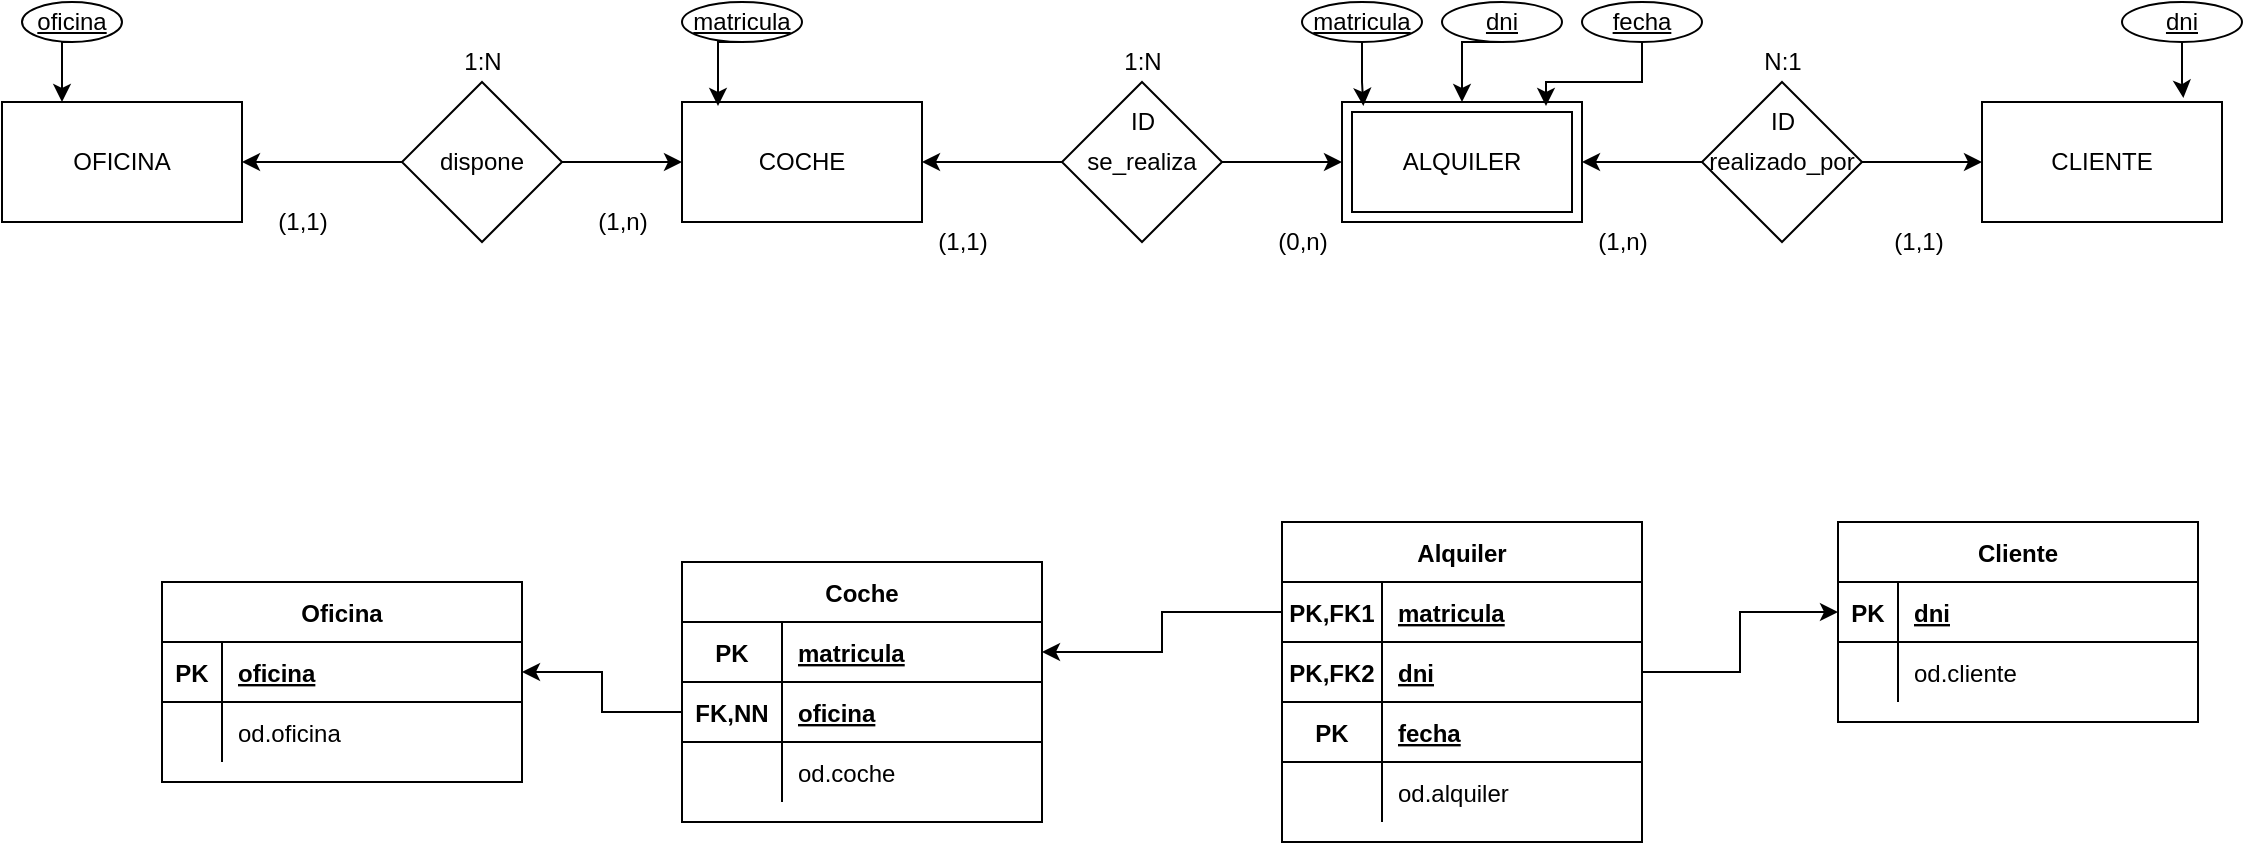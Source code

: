 <mxfile version="15.7.3" type="device"><diagram id="OeHgti2wvEYMSS4NJMU1" name="Página-1"><mxGraphModel dx="1022" dy="539" grid="1" gridSize="10" guides="1" tooltips="1" connect="1" arrows="1" fold="1" page="1" pageScale="1" pageWidth="2336" pageHeight="1654" math="0" shadow="0"><root><mxCell id="0"/><mxCell id="1" parent="0"/><mxCell id="LjCbbcylGN1QyjFw-EZN-1" value="COCHE" style="rounded=0;whiteSpace=wrap;html=1;" vertex="1" parent="1"><mxGeometry x="570" y="220" width="120" height="60" as="geometry"/></mxCell><mxCell id="LjCbbcylGN1QyjFw-EZN-3" value="CLIENTE" style="rounded=0;whiteSpace=wrap;html=1;" vertex="1" parent="1"><mxGeometry x="1220" y="220" width="120" height="60" as="geometry"/></mxCell><mxCell id="LjCbbcylGN1QyjFw-EZN-4" value="OFICINA" style="rounded=0;whiteSpace=wrap;html=1;" vertex="1" parent="1"><mxGeometry x="230" y="220" width="120" height="60" as="geometry"/></mxCell><mxCell id="LjCbbcylGN1QyjFw-EZN-8" value="" style="edgeStyle=orthogonalEdgeStyle;rounded=0;orthogonalLoop=1;jettySize=auto;html=1;" edge="1" parent="1" source="LjCbbcylGN1QyjFw-EZN-5" target="LjCbbcylGN1QyjFw-EZN-4"><mxGeometry relative="1" as="geometry"/></mxCell><mxCell id="LjCbbcylGN1QyjFw-EZN-9" value="" style="edgeStyle=orthogonalEdgeStyle;rounded=0;orthogonalLoop=1;jettySize=auto;html=1;" edge="1" parent="1" source="LjCbbcylGN1QyjFw-EZN-5" target="LjCbbcylGN1QyjFw-EZN-1"><mxGeometry relative="1" as="geometry"/></mxCell><mxCell id="LjCbbcylGN1QyjFw-EZN-5" value="dispone" style="rhombus;whiteSpace=wrap;html=1;" vertex="1" parent="1"><mxGeometry x="430" y="210" width="80" height="80" as="geometry"/></mxCell><mxCell id="LjCbbcylGN1QyjFw-EZN-11" value="" style="edgeStyle=orthogonalEdgeStyle;rounded=0;orthogonalLoop=1;jettySize=auto;html=1;" edge="1" parent="1" source="LjCbbcylGN1QyjFw-EZN-6" target="LjCbbcylGN1QyjFw-EZN-3"><mxGeometry relative="1" as="geometry"/></mxCell><mxCell id="LjCbbcylGN1QyjFw-EZN-14" value="" style="edgeStyle=orthogonalEdgeStyle;rounded=0;orthogonalLoop=1;jettySize=auto;html=1;" edge="1" parent="1" source="LjCbbcylGN1QyjFw-EZN-6"><mxGeometry relative="1" as="geometry"><mxPoint x="1020" y="250.0" as="targetPoint"/></mxGeometry></mxCell><mxCell id="LjCbbcylGN1QyjFw-EZN-6" value="realizado_por" style="rhombus;whiteSpace=wrap;html=1;" vertex="1" parent="1"><mxGeometry x="1080" y="210" width="80" height="80" as="geometry"/></mxCell><mxCell id="LjCbbcylGN1QyjFw-EZN-13" value="" style="edgeStyle=orthogonalEdgeStyle;rounded=0;orthogonalLoop=1;jettySize=auto;html=1;" edge="1" parent="1" source="LjCbbcylGN1QyjFw-EZN-7"><mxGeometry relative="1" as="geometry"><mxPoint x="900" y="250.0" as="targetPoint"/></mxGeometry></mxCell><mxCell id="LjCbbcylGN1QyjFw-EZN-15" style="edgeStyle=orthogonalEdgeStyle;rounded=0;orthogonalLoop=1;jettySize=auto;html=1;entryX=1;entryY=0.5;entryDx=0;entryDy=0;" edge="1" parent="1" source="LjCbbcylGN1QyjFw-EZN-7" target="LjCbbcylGN1QyjFw-EZN-1"><mxGeometry relative="1" as="geometry"/></mxCell><mxCell id="LjCbbcylGN1QyjFw-EZN-7" value="se_realiza" style="rhombus;whiteSpace=wrap;html=1;" vertex="1" parent="1"><mxGeometry x="760" y="210" width="80" height="80" as="geometry"/></mxCell><mxCell id="LjCbbcylGN1QyjFw-EZN-17" value="(1,n)" style="text;html=1;align=center;verticalAlign=middle;resizable=0;points=[];autosize=1;strokeColor=none;fillColor=none;" vertex="1" parent="1"><mxGeometry x="520" y="270" width="40" height="20" as="geometry"/></mxCell><mxCell id="LjCbbcylGN1QyjFw-EZN-18" value="(1,1)" style="text;html=1;align=center;verticalAlign=middle;resizable=0;points=[];autosize=1;strokeColor=none;fillColor=none;" vertex="1" parent="1"><mxGeometry x="360" y="270" width="40" height="20" as="geometry"/></mxCell><mxCell id="LjCbbcylGN1QyjFw-EZN-19" value="(0,n)" style="text;html=1;align=center;verticalAlign=middle;resizable=0;points=[];autosize=1;strokeColor=none;fillColor=none;" vertex="1" parent="1"><mxGeometry x="860" y="280" width="40" height="20" as="geometry"/></mxCell><mxCell id="LjCbbcylGN1QyjFw-EZN-20" value="(1,1)" style="text;html=1;align=center;verticalAlign=middle;resizable=0;points=[];autosize=1;strokeColor=none;fillColor=none;" vertex="1" parent="1"><mxGeometry x="690" y="280" width="40" height="20" as="geometry"/></mxCell><mxCell id="LjCbbcylGN1QyjFw-EZN-21" value="(1,1)" style="text;html=1;align=center;verticalAlign=middle;resizable=0;points=[];autosize=1;strokeColor=none;fillColor=none;" vertex="1" parent="1"><mxGeometry x="1168" y="280" width="40" height="20" as="geometry"/></mxCell><mxCell id="LjCbbcylGN1QyjFw-EZN-22" value="(1,n)" style="text;html=1;align=center;verticalAlign=middle;resizable=0;points=[];autosize=1;strokeColor=none;fillColor=none;" vertex="1" parent="1"><mxGeometry x="1020" y="280" width="40" height="20" as="geometry"/></mxCell><mxCell id="LjCbbcylGN1QyjFw-EZN-23" value="1:N" style="text;html=1;align=center;verticalAlign=middle;resizable=0;points=[];autosize=1;strokeColor=none;fillColor=none;" vertex="1" parent="1"><mxGeometry x="455" y="190" width="30" height="20" as="geometry"/></mxCell><mxCell id="LjCbbcylGN1QyjFw-EZN-24" value="1:N" style="text;html=1;align=center;verticalAlign=middle;resizable=0;points=[];autosize=1;strokeColor=none;fillColor=none;" vertex="1" parent="1"><mxGeometry x="785" y="190" width="30" height="20" as="geometry"/></mxCell><mxCell id="LjCbbcylGN1QyjFw-EZN-25" value="N:1" style="text;html=1;align=center;verticalAlign=middle;resizable=0;points=[];autosize=1;strokeColor=none;fillColor=none;" vertex="1" parent="1"><mxGeometry x="1105" y="190" width="30" height="20" as="geometry"/></mxCell><mxCell id="LjCbbcylGN1QyjFw-EZN-26" value="ID" style="text;html=1;align=center;verticalAlign=middle;resizable=0;points=[];autosize=1;strokeColor=none;fillColor=none;" vertex="1" parent="1"><mxGeometry x="785" y="220" width="30" height="20" as="geometry"/></mxCell><mxCell id="LjCbbcylGN1QyjFw-EZN-27" value="ID" style="text;html=1;align=center;verticalAlign=middle;resizable=0;points=[];autosize=1;strokeColor=none;fillColor=none;" vertex="1" parent="1"><mxGeometry x="1105" y="220" width="30" height="20" as="geometry"/></mxCell><mxCell id="LjCbbcylGN1QyjFw-EZN-29" value="ALQUILER" style="shape=ext;margin=3;double=1;whiteSpace=wrap;html=1;align=center;" vertex="1" parent="1"><mxGeometry x="900" y="220" width="120" height="60" as="geometry"/></mxCell><mxCell id="LjCbbcylGN1QyjFw-EZN-31" style="edgeStyle=orthogonalEdgeStyle;rounded=0;orthogonalLoop=1;jettySize=auto;html=1;exitX=0.5;exitY=1;exitDx=0;exitDy=0;entryX=0.25;entryY=0;entryDx=0;entryDy=0;" edge="1" parent="1" source="LjCbbcylGN1QyjFw-EZN-30" target="LjCbbcylGN1QyjFw-EZN-4"><mxGeometry relative="1" as="geometry"/></mxCell><mxCell id="LjCbbcylGN1QyjFw-EZN-30" value="oficina" style="ellipse;whiteSpace=wrap;html=1;align=center;fontStyle=4;" vertex="1" parent="1"><mxGeometry x="240" y="170" width="50" height="20" as="geometry"/></mxCell><mxCell id="LjCbbcylGN1QyjFw-EZN-35" style="edgeStyle=orthogonalEdgeStyle;rounded=0;orthogonalLoop=1;jettySize=auto;html=1;exitX=0.5;exitY=1;exitDx=0;exitDy=0;entryX=0.15;entryY=0.033;entryDx=0;entryDy=0;entryPerimeter=0;" edge="1" parent="1" source="LjCbbcylGN1QyjFw-EZN-33" target="LjCbbcylGN1QyjFw-EZN-1"><mxGeometry relative="1" as="geometry"/></mxCell><mxCell id="LjCbbcylGN1QyjFw-EZN-33" value="matricula" style="ellipse;whiteSpace=wrap;html=1;align=center;fontStyle=4;" vertex="1" parent="1"><mxGeometry x="570" y="170" width="60" height="20" as="geometry"/></mxCell><mxCell id="LjCbbcylGN1QyjFw-EZN-37" style="edgeStyle=orthogonalEdgeStyle;rounded=0;orthogonalLoop=1;jettySize=auto;html=1;entryX=0.089;entryY=0.033;entryDx=0;entryDy=0;entryPerimeter=0;" edge="1" parent="1" source="LjCbbcylGN1QyjFw-EZN-36" target="LjCbbcylGN1QyjFw-EZN-29"><mxGeometry relative="1" as="geometry"/></mxCell><mxCell id="LjCbbcylGN1QyjFw-EZN-36" value="matricula" style="ellipse;whiteSpace=wrap;html=1;align=center;fontStyle=4;" vertex="1" parent="1"><mxGeometry x="880" y="170" width="60" height="20" as="geometry"/></mxCell><mxCell id="LjCbbcylGN1QyjFw-EZN-41" style="edgeStyle=orthogonalEdgeStyle;rounded=0;orthogonalLoop=1;jettySize=auto;html=1;exitX=0.5;exitY=1;exitDx=0;exitDy=0;entryX=0.5;entryY=0;entryDx=0;entryDy=0;" edge="1" parent="1" source="LjCbbcylGN1QyjFw-EZN-38" target="LjCbbcylGN1QyjFw-EZN-29"><mxGeometry relative="1" as="geometry"/></mxCell><mxCell id="LjCbbcylGN1QyjFw-EZN-38" value="dni" style="ellipse;whiteSpace=wrap;html=1;align=center;fontStyle=4;" vertex="1" parent="1"><mxGeometry x="950" y="170" width="60" height="20" as="geometry"/></mxCell><mxCell id="LjCbbcylGN1QyjFw-EZN-42" style="edgeStyle=orthogonalEdgeStyle;rounded=0;orthogonalLoop=1;jettySize=auto;html=1;entryX=0.85;entryY=0.033;entryDx=0;entryDy=0;entryPerimeter=0;" edge="1" parent="1" source="LjCbbcylGN1QyjFw-EZN-39" target="LjCbbcylGN1QyjFw-EZN-29"><mxGeometry relative="1" as="geometry"/></mxCell><mxCell id="LjCbbcylGN1QyjFw-EZN-39" value="fecha" style="ellipse;whiteSpace=wrap;html=1;align=center;fontStyle=4;" vertex="1" parent="1"><mxGeometry x="1020" y="170" width="60" height="20" as="geometry"/></mxCell><mxCell id="LjCbbcylGN1QyjFw-EZN-43" style="edgeStyle=orthogonalEdgeStyle;rounded=0;orthogonalLoop=1;jettySize=auto;html=1;entryX=0.839;entryY=-0.033;entryDx=0;entryDy=0;entryPerimeter=0;" edge="1" parent="1" source="LjCbbcylGN1QyjFw-EZN-40" target="LjCbbcylGN1QyjFw-EZN-3"><mxGeometry relative="1" as="geometry"/></mxCell><mxCell id="LjCbbcylGN1QyjFw-EZN-40" value="dni" style="ellipse;whiteSpace=wrap;html=1;align=center;fontStyle=4;" vertex="1" parent="1"><mxGeometry x="1290" y="170" width="60" height="20" as="geometry"/></mxCell><mxCell id="LjCbbcylGN1QyjFw-EZN-44" value="Oficina" style="shape=table;startSize=30;container=1;collapsible=1;childLayout=tableLayout;fixedRows=1;rowLines=0;fontStyle=1;align=center;resizeLast=1;" vertex="1" parent="1"><mxGeometry x="310" y="460" width="180" height="100" as="geometry"/></mxCell><mxCell id="LjCbbcylGN1QyjFw-EZN-45" value="" style="shape=partialRectangle;collapsible=0;dropTarget=0;pointerEvents=0;fillColor=none;top=0;left=0;bottom=1;right=0;points=[[0,0.5],[1,0.5]];portConstraint=eastwest;" vertex="1" parent="LjCbbcylGN1QyjFw-EZN-44"><mxGeometry y="30" width="180" height="30" as="geometry"/></mxCell><mxCell id="LjCbbcylGN1QyjFw-EZN-46" value="PK" style="shape=partialRectangle;connectable=0;fillColor=none;top=0;left=0;bottom=0;right=0;fontStyle=1;overflow=hidden;" vertex="1" parent="LjCbbcylGN1QyjFw-EZN-45"><mxGeometry width="30" height="30" as="geometry"><mxRectangle width="30" height="30" as="alternateBounds"/></mxGeometry></mxCell><mxCell id="LjCbbcylGN1QyjFw-EZN-47" value="oficina" style="shape=partialRectangle;connectable=0;fillColor=none;top=0;left=0;bottom=0;right=0;align=left;spacingLeft=6;fontStyle=5;overflow=hidden;" vertex="1" parent="LjCbbcylGN1QyjFw-EZN-45"><mxGeometry x="30" width="150" height="30" as="geometry"><mxRectangle width="150" height="30" as="alternateBounds"/></mxGeometry></mxCell><mxCell id="LjCbbcylGN1QyjFw-EZN-48" value="" style="shape=partialRectangle;collapsible=0;dropTarget=0;pointerEvents=0;fillColor=none;top=0;left=0;bottom=0;right=0;points=[[0,0.5],[1,0.5]];portConstraint=eastwest;" vertex="1" parent="LjCbbcylGN1QyjFw-EZN-44"><mxGeometry y="60" width="180" height="30" as="geometry"/></mxCell><mxCell id="LjCbbcylGN1QyjFw-EZN-49" value="" style="shape=partialRectangle;connectable=0;fillColor=none;top=0;left=0;bottom=0;right=0;editable=1;overflow=hidden;" vertex="1" parent="LjCbbcylGN1QyjFw-EZN-48"><mxGeometry width="30" height="30" as="geometry"><mxRectangle width="30" height="30" as="alternateBounds"/></mxGeometry></mxCell><mxCell id="LjCbbcylGN1QyjFw-EZN-50" value="od.oficina" style="shape=partialRectangle;connectable=0;fillColor=none;top=0;left=0;bottom=0;right=0;align=left;spacingLeft=6;overflow=hidden;" vertex="1" parent="LjCbbcylGN1QyjFw-EZN-48"><mxGeometry x="30" width="150" height="30" as="geometry"><mxRectangle width="150" height="30" as="alternateBounds"/></mxGeometry></mxCell><mxCell id="LjCbbcylGN1QyjFw-EZN-57" value="Coche" style="shape=table;startSize=30;container=1;collapsible=1;childLayout=tableLayout;fixedRows=1;rowLines=0;fontStyle=1;align=center;resizeLast=1;" vertex="1" parent="1"><mxGeometry x="570" y="450" width="180" height="130" as="geometry"/></mxCell><mxCell id="LjCbbcylGN1QyjFw-EZN-58" value="" style="shape=partialRectangle;collapsible=0;dropTarget=0;pointerEvents=0;fillColor=none;top=0;left=0;bottom=1;right=0;points=[[0,0.5],[1,0.5]];portConstraint=eastwest;" vertex="1" parent="LjCbbcylGN1QyjFw-EZN-57"><mxGeometry y="30" width="180" height="30" as="geometry"/></mxCell><mxCell id="LjCbbcylGN1QyjFw-EZN-59" value="PK" style="shape=partialRectangle;connectable=0;fillColor=none;top=0;left=0;bottom=0;right=0;fontStyle=1;overflow=hidden;" vertex="1" parent="LjCbbcylGN1QyjFw-EZN-58"><mxGeometry width="50" height="30" as="geometry"><mxRectangle width="50" height="30" as="alternateBounds"/></mxGeometry></mxCell><mxCell id="LjCbbcylGN1QyjFw-EZN-60" value="matricula" style="shape=partialRectangle;connectable=0;fillColor=none;top=0;left=0;bottom=0;right=0;align=left;spacingLeft=6;fontStyle=5;overflow=hidden;" vertex="1" parent="LjCbbcylGN1QyjFw-EZN-58"><mxGeometry x="50" width="130" height="30" as="geometry"><mxRectangle width="130" height="30" as="alternateBounds"/></mxGeometry></mxCell><mxCell id="LjCbbcylGN1QyjFw-EZN-105" value="" style="shape=partialRectangle;collapsible=0;dropTarget=0;pointerEvents=0;fillColor=none;top=0;left=0;bottom=1;right=0;points=[[0,0.5],[1,0.5]];portConstraint=eastwest;" vertex="1" parent="LjCbbcylGN1QyjFw-EZN-57"><mxGeometry y="60" width="180" height="30" as="geometry"/></mxCell><mxCell id="LjCbbcylGN1QyjFw-EZN-106" value="FK,NN" style="shape=partialRectangle;connectable=0;fillColor=none;top=0;left=0;bottom=0;right=0;fontStyle=1;overflow=hidden;" vertex="1" parent="LjCbbcylGN1QyjFw-EZN-105"><mxGeometry width="50" height="30" as="geometry"><mxRectangle width="50" height="30" as="alternateBounds"/></mxGeometry></mxCell><mxCell id="LjCbbcylGN1QyjFw-EZN-107" value="oficina" style="shape=partialRectangle;connectable=0;fillColor=none;top=0;left=0;bottom=0;right=0;align=left;spacingLeft=6;fontStyle=5;overflow=hidden;" vertex="1" parent="LjCbbcylGN1QyjFw-EZN-105"><mxGeometry x="50" width="130" height="30" as="geometry"><mxRectangle width="130" height="30" as="alternateBounds"/></mxGeometry></mxCell><mxCell id="LjCbbcylGN1QyjFw-EZN-61" value="" style="shape=partialRectangle;collapsible=0;dropTarget=0;pointerEvents=0;fillColor=none;top=0;left=0;bottom=0;right=0;points=[[0,0.5],[1,0.5]];portConstraint=eastwest;" vertex="1" parent="LjCbbcylGN1QyjFw-EZN-57"><mxGeometry y="90" width="180" height="30" as="geometry"/></mxCell><mxCell id="LjCbbcylGN1QyjFw-EZN-62" value="" style="shape=partialRectangle;connectable=0;fillColor=none;top=0;left=0;bottom=0;right=0;editable=1;overflow=hidden;" vertex="1" parent="LjCbbcylGN1QyjFw-EZN-61"><mxGeometry width="50" height="30" as="geometry"><mxRectangle width="50" height="30" as="alternateBounds"/></mxGeometry></mxCell><mxCell id="LjCbbcylGN1QyjFw-EZN-63" value="od.coche" style="shape=partialRectangle;connectable=0;fillColor=none;top=0;left=0;bottom=0;right=0;align=left;spacingLeft=6;overflow=hidden;" vertex="1" parent="LjCbbcylGN1QyjFw-EZN-61"><mxGeometry x="50" width="130" height="30" as="geometry"><mxRectangle width="130" height="30" as="alternateBounds"/></mxGeometry></mxCell><mxCell id="LjCbbcylGN1QyjFw-EZN-64" value="Alquiler" style="shape=table;startSize=30;container=1;collapsible=1;childLayout=tableLayout;fixedRows=1;rowLines=0;fontStyle=1;align=center;resizeLast=1;" vertex="1" parent="1"><mxGeometry x="870" y="430" width="180" height="160" as="geometry"/></mxCell><mxCell id="LjCbbcylGN1QyjFw-EZN-65" value="" style="shape=partialRectangle;collapsible=0;dropTarget=0;pointerEvents=0;fillColor=none;top=0;left=0;bottom=1;right=0;points=[[0,0.5],[1,0.5]];portConstraint=eastwest;" vertex="1" parent="LjCbbcylGN1QyjFw-EZN-64"><mxGeometry y="30" width="180" height="30" as="geometry"/></mxCell><mxCell id="LjCbbcylGN1QyjFw-EZN-66" value="PK,FK1" style="shape=partialRectangle;connectable=0;fillColor=none;top=0;left=0;bottom=0;right=0;fontStyle=1;overflow=hidden;" vertex="1" parent="LjCbbcylGN1QyjFw-EZN-65"><mxGeometry width="50" height="30" as="geometry"><mxRectangle width="50" height="30" as="alternateBounds"/></mxGeometry></mxCell><mxCell id="LjCbbcylGN1QyjFw-EZN-67" value="matricula" style="shape=partialRectangle;connectable=0;fillColor=none;top=0;left=0;bottom=0;right=0;align=left;spacingLeft=6;fontStyle=5;overflow=hidden;" vertex="1" parent="LjCbbcylGN1QyjFw-EZN-65"><mxGeometry x="50" width="130" height="30" as="geometry"><mxRectangle width="130" height="30" as="alternateBounds"/></mxGeometry></mxCell><mxCell id="LjCbbcylGN1QyjFw-EZN-71" value="" style="shape=partialRectangle;collapsible=0;dropTarget=0;pointerEvents=0;fillColor=none;top=0;left=0;bottom=1;right=0;points=[[0,0.5],[1,0.5]];portConstraint=eastwest;" vertex="1" parent="LjCbbcylGN1QyjFw-EZN-64"><mxGeometry y="60" width="180" height="30" as="geometry"/></mxCell><mxCell id="LjCbbcylGN1QyjFw-EZN-72" value="PK,FK2" style="shape=partialRectangle;connectable=0;fillColor=none;top=0;left=0;bottom=0;right=0;fontStyle=1;overflow=hidden;" vertex="1" parent="LjCbbcylGN1QyjFw-EZN-71"><mxGeometry width="50" height="30" as="geometry"><mxRectangle width="50" height="30" as="alternateBounds"/></mxGeometry></mxCell><mxCell id="LjCbbcylGN1QyjFw-EZN-73" value="dni" style="shape=partialRectangle;connectable=0;fillColor=none;top=0;left=0;bottom=0;right=0;align=left;spacingLeft=6;fontStyle=5;overflow=hidden;" vertex="1" parent="LjCbbcylGN1QyjFw-EZN-71"><mxGeometry x="50" width="130" height="30" as="geometry"><mxRectangle width="130" height="30" as="alternateBounds"/></mxGeometry></mxCell><mxCell id="LjCbbcylGN1QyjFw-EZN-74" value="" style="shape=partialRectangle;collapsible=0;dropTarget=0;pointerEvents=0;fillColor=none;top=0;left=0;bottom=1;right=0;points=[[0,0.5],[1,0.5]];portConstraint=eastwest;" vertex="1" parent="LjCbbcylGN1QyjFw-EZN-64"><mxGeometry y="90" width="180" height="30" as="geometry"/></mxCell><mxCell id="LjCbbcylGN1QyjFw-EZN-75" value="PK" style="shape=partialRectangle;connectable=0;fillColor=none;top=0;left=0;bottom=0;right=0;fontStyle=1;overflow=hidden;" vertex="1" parent="LjCbbcylGN1QyjFw-EZN-74"><mxGeometry width="50" height="30" as="geometry"><mxRectangle width="50" height="30" as="alternateBounds"/></mxGeometry></mxCell><mxCell id="LjCbbcylGN1QyjFw-EZN-76" value="fecha" style="shape=partialRectangle;connectable=0;fillColor=none;top=0;left=0;bottom=0;right=0;align=left;spacingLeft=6;fontStyle=5;overflow=hidden;" vertex="1" parent="LjCbbcylGN1QyjFw-EZN-74"><mxGeometry x="50" width="130" height="30" as="geometry"><mxRectangle width="130" height="30" as="alternateBounds"/></mxGeometry></mxCell><mxCell id="LjCbbcylGN1QyjFw-EZN-68" value="" style="shape=partialRectangle;collapsible=0;dropTarget=0;pointerEvents=0;fillColor=none;top=0;left=0;bottom=0;right=0;points=[[0,0.5],[1,0.5]];portConstraint=eastwest;" vertex="1" parent="LjCbbcylGN1QyjFw-EZN-64"><mxGeometry y="120" width="180" height="30" as="geometry"/></mxCell><mxCell id="LjCbbcylGN1QyjFw-EZN-69" value="" style="shape=partialRectangle;connectable=0;fillColor=none;top=0;left=0;bottom=0;right=0;editable=1;overflow=hidden;" vertex="1" parent="LjCbbcylGN1QyjFw-EZN-68"><mxGeometry width="50" height="30" as="geometry"><mxRectangle width="50" height="30" as="alternateBounds"/></mxGeometry></mxCell><mxCell id="LjCbbcylGN1QyjFw-EZN-70" value="od.alquiler" style="shape=partialRectangle;connectable=0;fillColor=none;top=0;left=0;bottom=0;right=0;align=left;spacingLeft=6;overflow=hidden;" vertex="1" parent="LjCbbcylGN1QyjFw-EZN-68"><mxGeometry x="50" width="130" height="30" as="geometry"><mxRectangle width="130" height="30" as="alternateBounds"/></mxGeometry></mxCell><mxCell id="LjCbbcylGN1QyjFw-EZN-77" value="Cliente" style="shape=table;startSize=30;container=1;collapsible=1;childLayout=tableLayout;fixedRows=1;rowLines=0;fontStyle=1;align=center;resizeLast=1;" vertex="1" parent="1"><mxGeometry x="1148" y="430" width="180" height="100" as="geometry"/></mxCell><mxCell id="LjCbbcylGN1QyjFw-EZN-78" value="" style="shape=partialRectangle;collapsible=0;dropTarget=0;pointerEvents=0;fillColor=none;top=0;left=0;bottom=1;right=0;points=[[0,0.5],[1,0.5]];portConstraint=eastwest;" vertex="1" parent="LjCbbcylGN1QyjFw-EZN-77"><mxGeometry y="30" width="180" height="30" as="geometry"/></mxCell><mxCell id="LjCbbcylGN1QyjFw-EZN-79" value="PK" style="shape=partialRectangle;connectable=0;fillColor=none;top=0;left=0;bottom=0;right=0;fontStyle=1;overflow=hidden;" vertex="1" parent="LjCbbcylGN1QyjFw-EZN-78"><mxGeometry width="30" height="30" as="geometry"><mxRectangle width="30" height="30" as="alternateBounds"/></mxGeometry></mxCell><mxCell id="LjCbbcylGN1QyjFw-EZN-80" value="dni" style="shape=partialRectangle;connectable=0;fillColor=none;top=0;left=0;bottom=0;right=0;align=left;spacingLeft=6;fontStyle=5;overflow=hidden;" vertex="1" parent="LjCbbcylGN1QyjFw-EZN-78"><mxGeometry x="30" width="150" height="30" as="geometry"><mxRectangle width="150" height="30" as="alternateBounds"/></mxGeometry></mxCell><mxCell id="LjCbbcylGN1QyjFw-EZN-81" value="" style="shape=partialRectangle;collapsible=0;dropTarget=0;pointerEvents=0;fillColor=none;top=0;left=0;bottom=0;right=0;points=[[0,0.5],[1,0.5]];portConstraint=eastwest;" vertex="1" parent="LjCbbcylGN1QyjFw-EZN-77"><mxGeometry y="60" width="180" height="30" as="geometry"/></mxCell><mxCell id="LjCbbcylGN1QyjFw-EZN-82" value="" style="shape=partialRectangle;connectable=0;fillColor=none;top=0;left=0;bottom=0;right=0;editable=1;overflow=hidden;" vertex="1" parent="LjCbbcylGN1QyjFw-EZN-81"><mxGeometry width="30" height="30" as="geometry"><mxRectangle width="30" height="30" as="alternateBounds"/></mxGeometry></mxCell><mxCell id="LjCbbcylGN1QyjFw-EZN-83" value="od.cliente" style="shape=partialRectangle;connectable=0;fillColor=none;top=0;left=0;bottom=0;right=0;align=left;spacingLeft=6;overflow=hidden;" vertex="1" parent="LjCbbcylGN1QyjFw-EZN-81"><mxGeometry x="30" width="150" height="30" as="geometry"><mxRectangle width="150" height="30" as="alternateBounds"/></mxGeometry></mxCell><mxCell id="LjCbbcylGN1QyjFw-EZN-84" style="edgeStyle=orthogonalEdgeStyle;rounded=0;orthogonalLoop=1;jettySize=auto;html=1;exitX=1;exitY=0.5;exitDx=0;exitDy=0;entryX=0;entryY=0.5;entryDx=0;entryDy=0;" edge="1" parent="1" source="LjCbbcylGN1QyjFw-EZN-71" target="LjCbbcylGN1QyjFw-EZN-78"><mxGeometry relative="1" as="geometry"/></mxCell><mxCell id="LjCbbcylGN1QyjFw-EZN-108" style="edgeStyle=orthogonalEdgeStyle;rounded=0;orthogonalLoop=1;jettySize=auto;html=1;exitX=0;exitY=0.5;exitDx=0;exitDy=0;entryX=1;entryY=0.5;entryDx=0;entryDy=0;" edge="1" parent="1" source="LjCbbcylGN1QyjFw-EZN-105" target="LjCbbcylGN1QyjFw-EZN-45"><mxGeometry relative="1" as="geometry"/></mxCell><mxCell id="LjCbbcylGN1QyjFw-EZN-111" style="edgeStyle=orthogonalEdgeStyle;rounded=0;orthogonalLoop=1;jettySize=auto;html=1;exitX=0;exitY=0.5;exitDx=0;exitDy=0;entryX=1;entryY=0.5;entryDx=0;entryDy=0;" edge="1" parent="1" source="LjCbbcylGN1QyjFw-EZN-65" target="LjCbbcylGN1QyjFw-EZN-58"><mxGeometry relative="1" as="geometry"/></mxCell></root></mxGraphModel></diagram></mxfile>